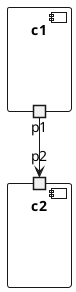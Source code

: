 @startuml
!pragma svginteractive true

component c1 {
  portout p1
}

component c2 {
  portin p2
}

p1 --> p2

@enduml
